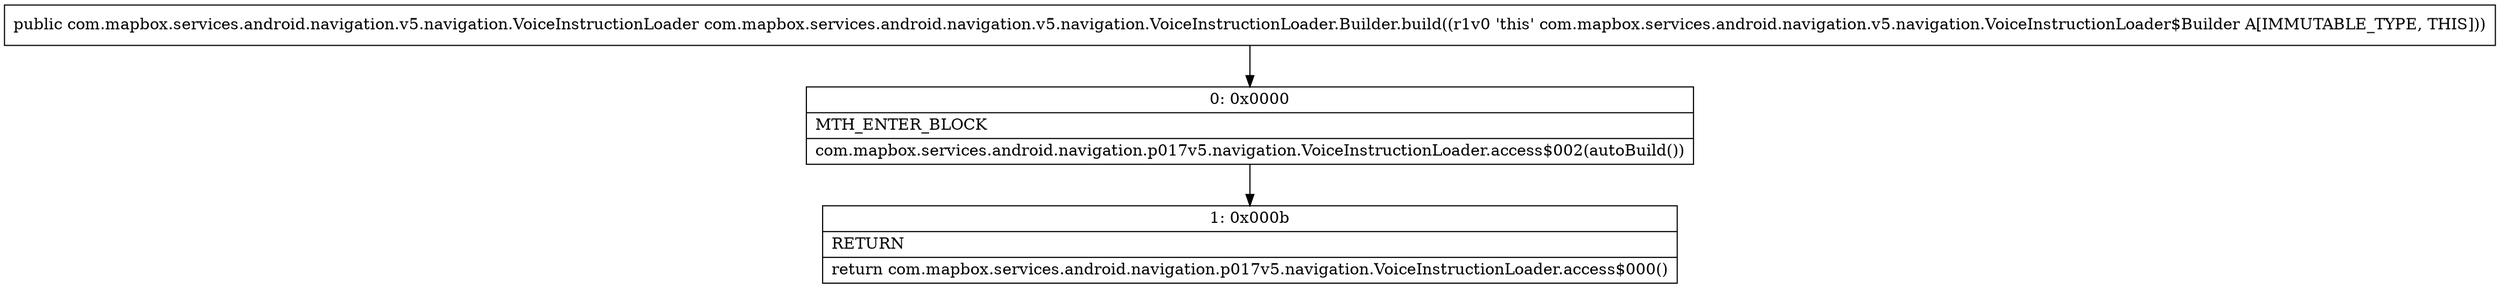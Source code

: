 digraph "CFG forcom.mapbox.services.android.navigation.v5.navigation.VoiceInstructionLoader.Builder.build()Lcom\/mapbox\/services\/android\/navigation\/v5\/navigation\/VoiceInstructionLoader;" {
Node_0 [shape=record,label="{0\:\ 0x0000|MTH_ENTER_BLOCK\l|com.mapbox.services.android.navigation.p017v5.navigation.VoiceInstructionLoader.access$002(autoBuild())\l}"];
Node_1 [shape=record,label="{1\:\ 0x000b|RETURN\l|return com.mapbox.services.android.navigation.p017v5.navigation.VoiceInstructionLoader.access$000()\l}"];
MethodNode[shape=record,label="{public com.mapbox.services.android.navigation.v5.navigation.VoiceInstructionLoader com.mapbox.services.android.navigation.v5.navigation.VoiceInstructionLoader.Builder.build((r1v0 'this' com.mapbox.services.android.navigation.v5.navigation.VoiceInstructionLoader$Builder A[IMMUTABLE_TYPE, THIS])) }"];
MethodNode -> Node_0;
Node_0 -> Node_1;
}

